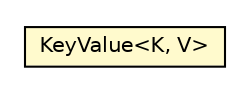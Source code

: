 #!/usr/local/bin/dot
#
# Class diagram 
# Generated by UMLGraph version R5_6_6-8-g8d7759 (http://www.umlgraph.org/)
#

digraph G {
	edge [fontname="Helvetica",fontsize=10,labelfontname="Helvetica",labelfontsize=10];
	node [fontname="Helvetica",fontsize=10,shape=plaintext];
	nodesep=0.25;
	ranksep=0.5;
	// org.dayatang.domain.KeyValue<K, V>
	c63076 [label=<<table title="org.dayatang.domain.KeyValue" border="0" cellborder="1" cellspacing="0" cellpadding="2" port="p" bgcolor="lemonChiffon" href="./KeyValue.html">
		<tr><td><table border="0" cellspacing="0" cellpadding="1">
<tr><td align="center" balign="center"> KeyValue&lt;K, V&gt; </td></tr>
		</table></td></tr>
		</table>>, URL="./KeyValue.html", fontname="Helvetica", fontcolor="black", fontsize=10.0];
}

